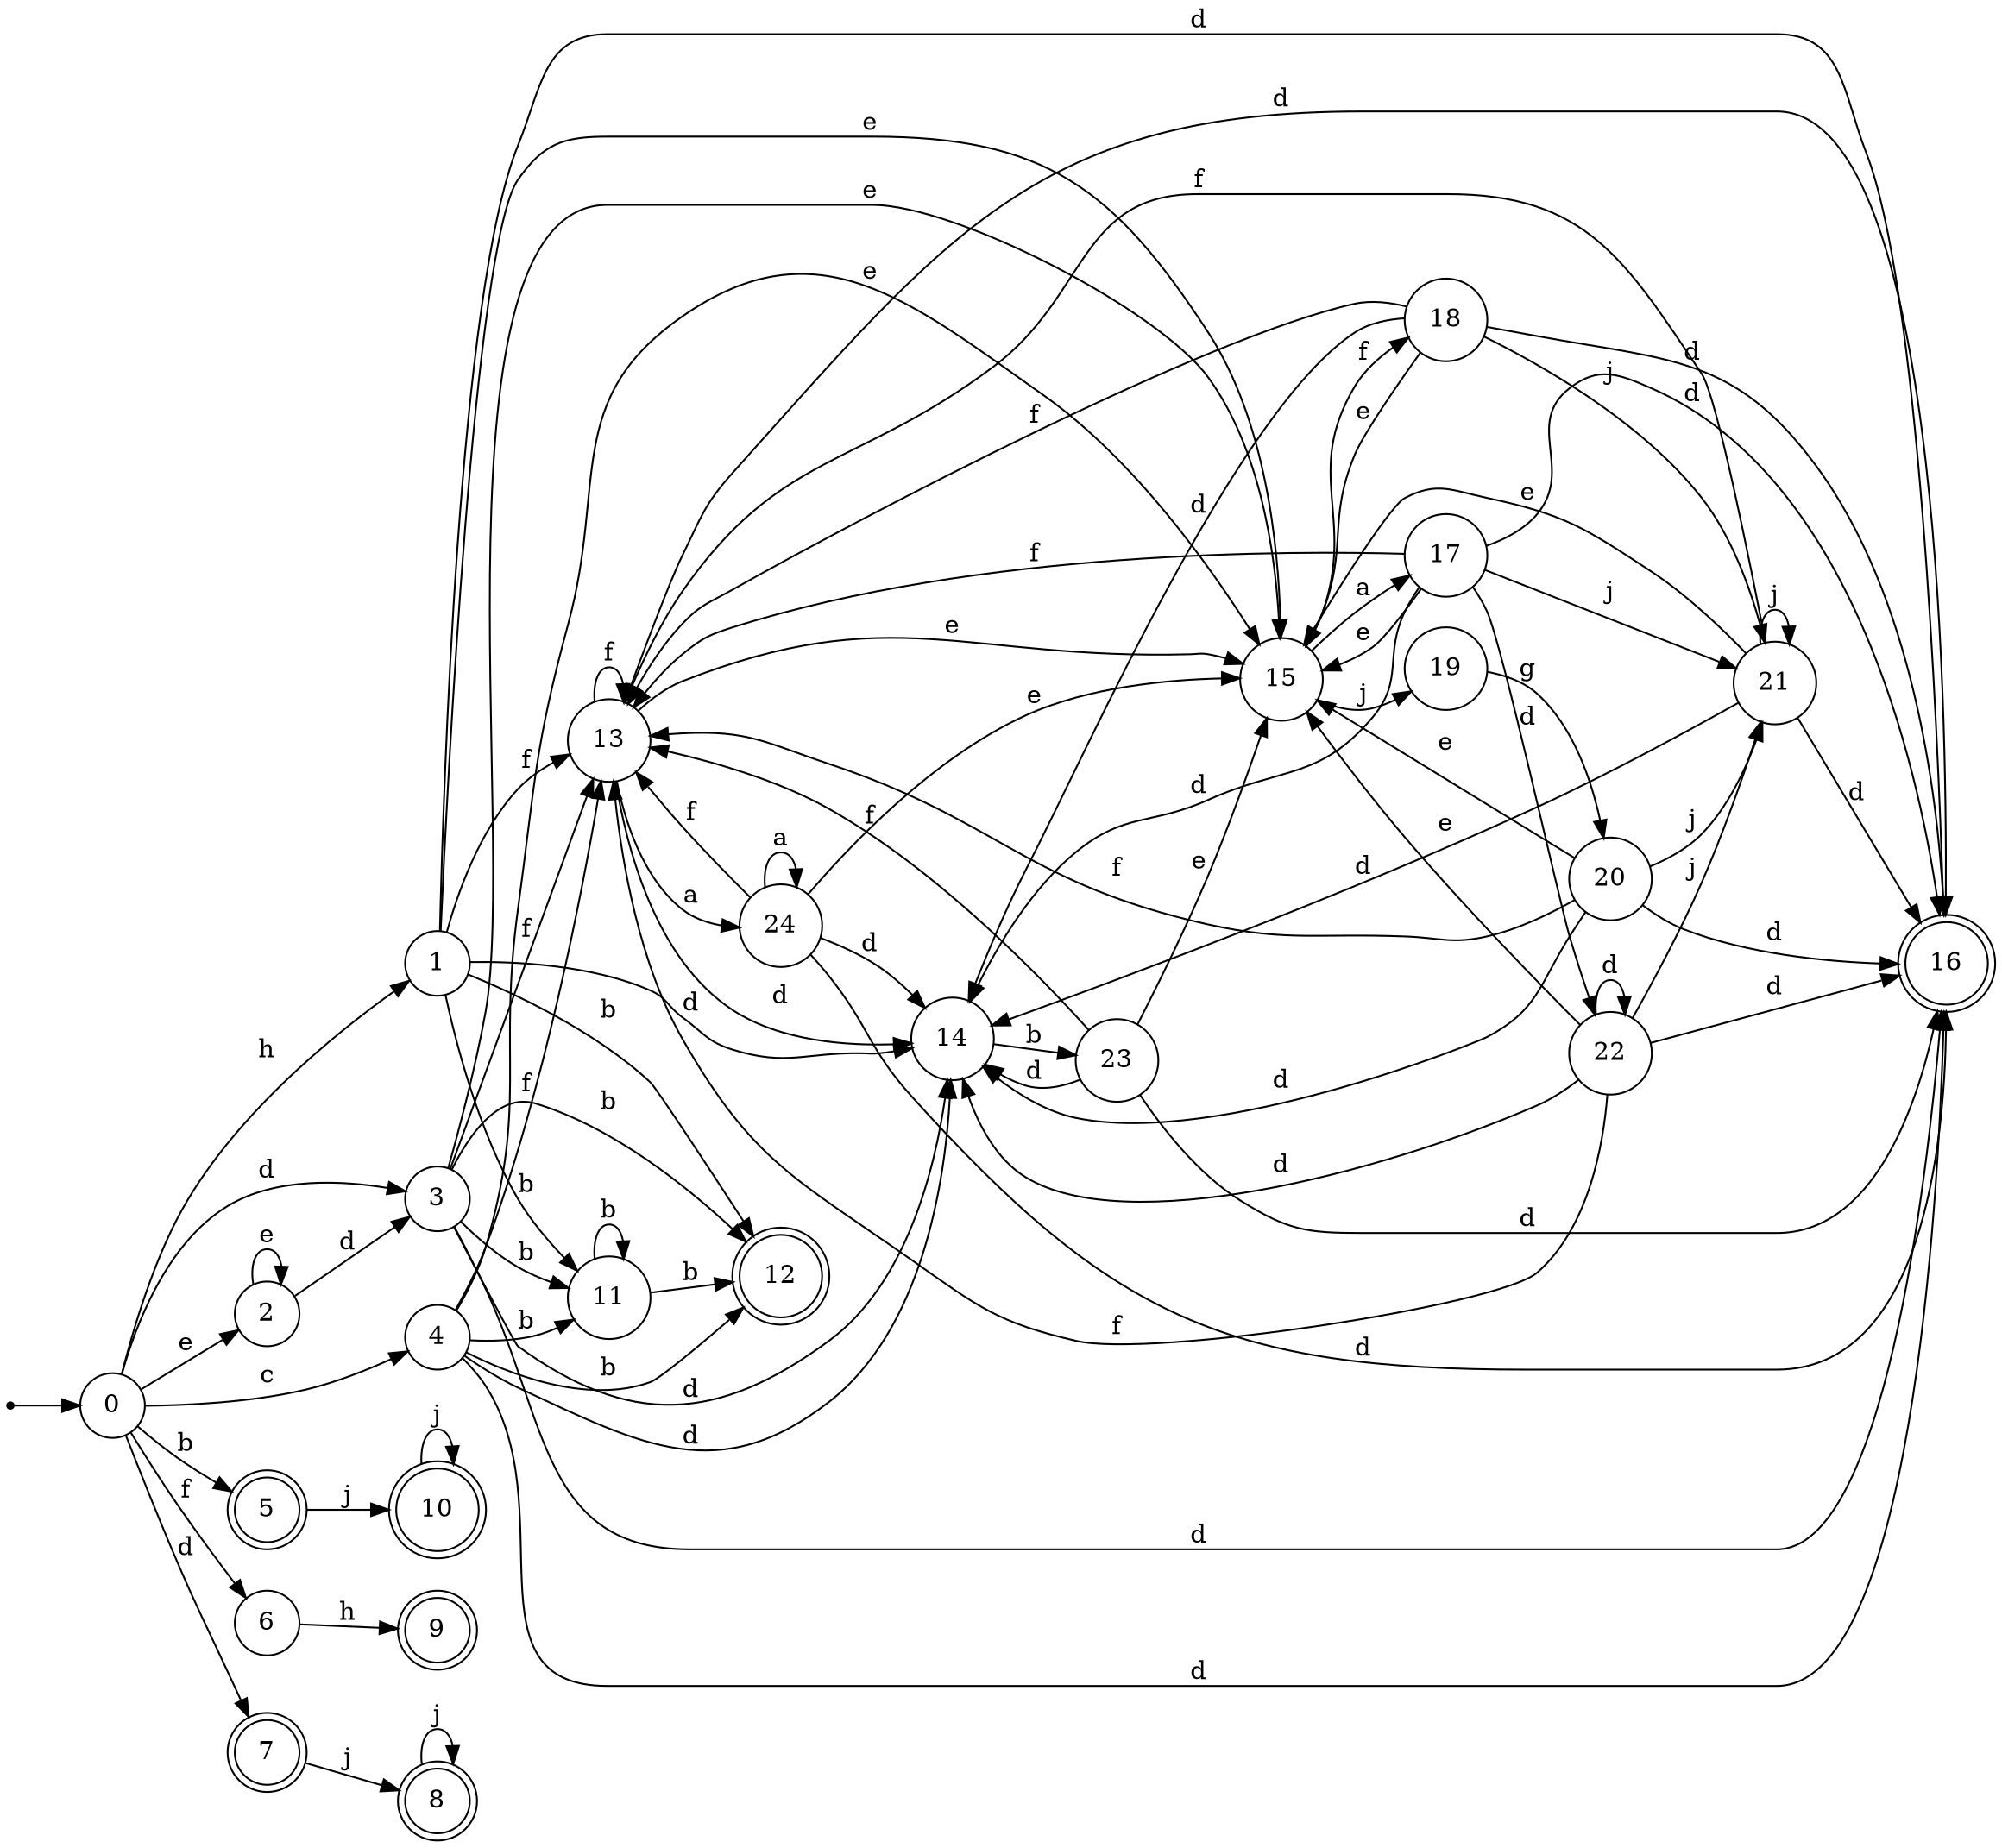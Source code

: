 digraph finite_state_machine {
rankdir=LR;
size="20,20";
node [shape = point]; "dummy0"
node [shape = circle]; "0";
"dummy0" -> "0";
node [shape = circle]; "1";
node [shape = circle]; "2";
node [shape = circle]; "3";
node [shape = circle]; "4";
node [shape = doublecircle]; "5";node [shape = circle]; "6";
node [shape = doublecircle]; "7";node [shape = doublecircle]; "8";node [shape = doublecircle]; "9";node [shape = doublecircle]; "10";node [shape = circle]; "11";
node [shape = doublecircle]; "12";node [shape = circle]; "13";
node [shape = circle]; "14";
node [shape = circle]; "15";
node [shape = doublecircle]; "16";node [shape = circle]; "17";
node [shape = circle]; "18";
node [shape = circle]; "19";
node [shape = circle]; "20";
node [shape = circle]; "21";
node [shape = circle]; "22";
node [shape = circle]; "23";
node [shape = circle]; "24";
"0" -> "1" [label = "h"];
 "0" -> "2" [label = "e"];
 "0" -> "3" [label = "d"];
 "0" -> "7" [label = "d"];
 "0" -> "4" [label = "c"];
 "0" -> "5" [label = "b"];
 "0" -> "6" [label = "f"];
 "7" -> "8" [label = "j"];
 "8" -> "8" [label = "j"];
 "6" -> "9" [label = "h"];
 "5" -> "10" [label = "j"];
 "10" -> "10" [label = "j"];
 "4" -> "11" [label = "b"];
 "4" -> "12" [label = "b"];
 "4" -> "13" [label = "f"];
 "4" -> "16" [label = "d"];
 "4" -> "14" [label = "d"];
 "4" -> "15" [label = "e"];
 "15" -> "17" [label = "a"];
 "15" -> "18" [label = "f"];
 "15" -> "19" [label = "j"];
 "19" -> "20" [label = "g"];
 "20" -> "15" [label = "e"];
 "20" -> "21" [label = "j"];
 "20" -> "13" [label = "f"];
 "20" -> "16" [label = "d"];
 "20" -> "14" [label = "d"];
 "21" -> "21" [label = "j"];
 "21" -> "15" [label = "e"];
 "21" -> "13" [label = "f"];
 "21" -> "16" [label = "d"];
 "21" -> "14" [label = "d"];
 "18" -> "15" [label = "e"];
 "18" -> "21" [label = "j"];
 "18" -> "13" [label = "f"];
 "18" -> "16" [label = "d"];
 "18" -> "14" [label = "d"];
 "17" -> "16" [label = "d"];
 "17" -> "22" [label = "d"];
 "17" -> "14" [label = "d"];
 "17" -> "15" [label = "e"];
 "17" -> "21" [label = "j"];
 "17" -> "13" [label = "f"];
 "22" -> "16" [label = "d"];
 "22" -> "22" [label = "d"];
 "22" -> "14" [label = "d"];
 "22" -> "15" [label = "e"];
 "22" -> "21" [label = "j"];
 "22" -> "13" [label = "f"];
 "14" -> "23" [label = "b"];
 "23" -> "16" [label = "d"];
 "23" -> "14" [label = "d"];
 "23" -> "13" [label = "f"];
 "23" -> "15" [label = "e"];
 "13" -> "13" [label = "f"];
 "13" -> "24" [label = "a"];
 "13" -> "16" [label = "d"];
 "13" -> "14" [label = "d"];
 "13" -> "15" [label = "e"];
 "24" -> "24" [label = "a"];
 "24" -> "13" [label = "f"];
 "24" -> "16" [label = "d"];
 "24" -> "14" [label = "d"];
 "24" -> "15" [label = "e"];
 "11" -> "11" [label = "b"];
 "11" -> "12" [label = "b"];
 "3" -> "11" [label = "b"];
 "3" -> "12" [label = "b"];
 "3" -> "13" [label = "f"];
 "3" -> "16" [label = "d"];
 "3" -> "14" [label = "d"];
 "3" -> "15" [label = "e"];
 "2" -> "2" [label = "e"];
 "2" -> "3" [label = "d"];
 "1" -> "11" [label = "b"];
 "1" -> "12" [label = "b"];
 "1" -> "13" [label = "f"];
 "1" -> "16" [label = "d"];
 "1" -> "14" [label = "d"];
 "1" -> "15" [label = "e"];
 }
